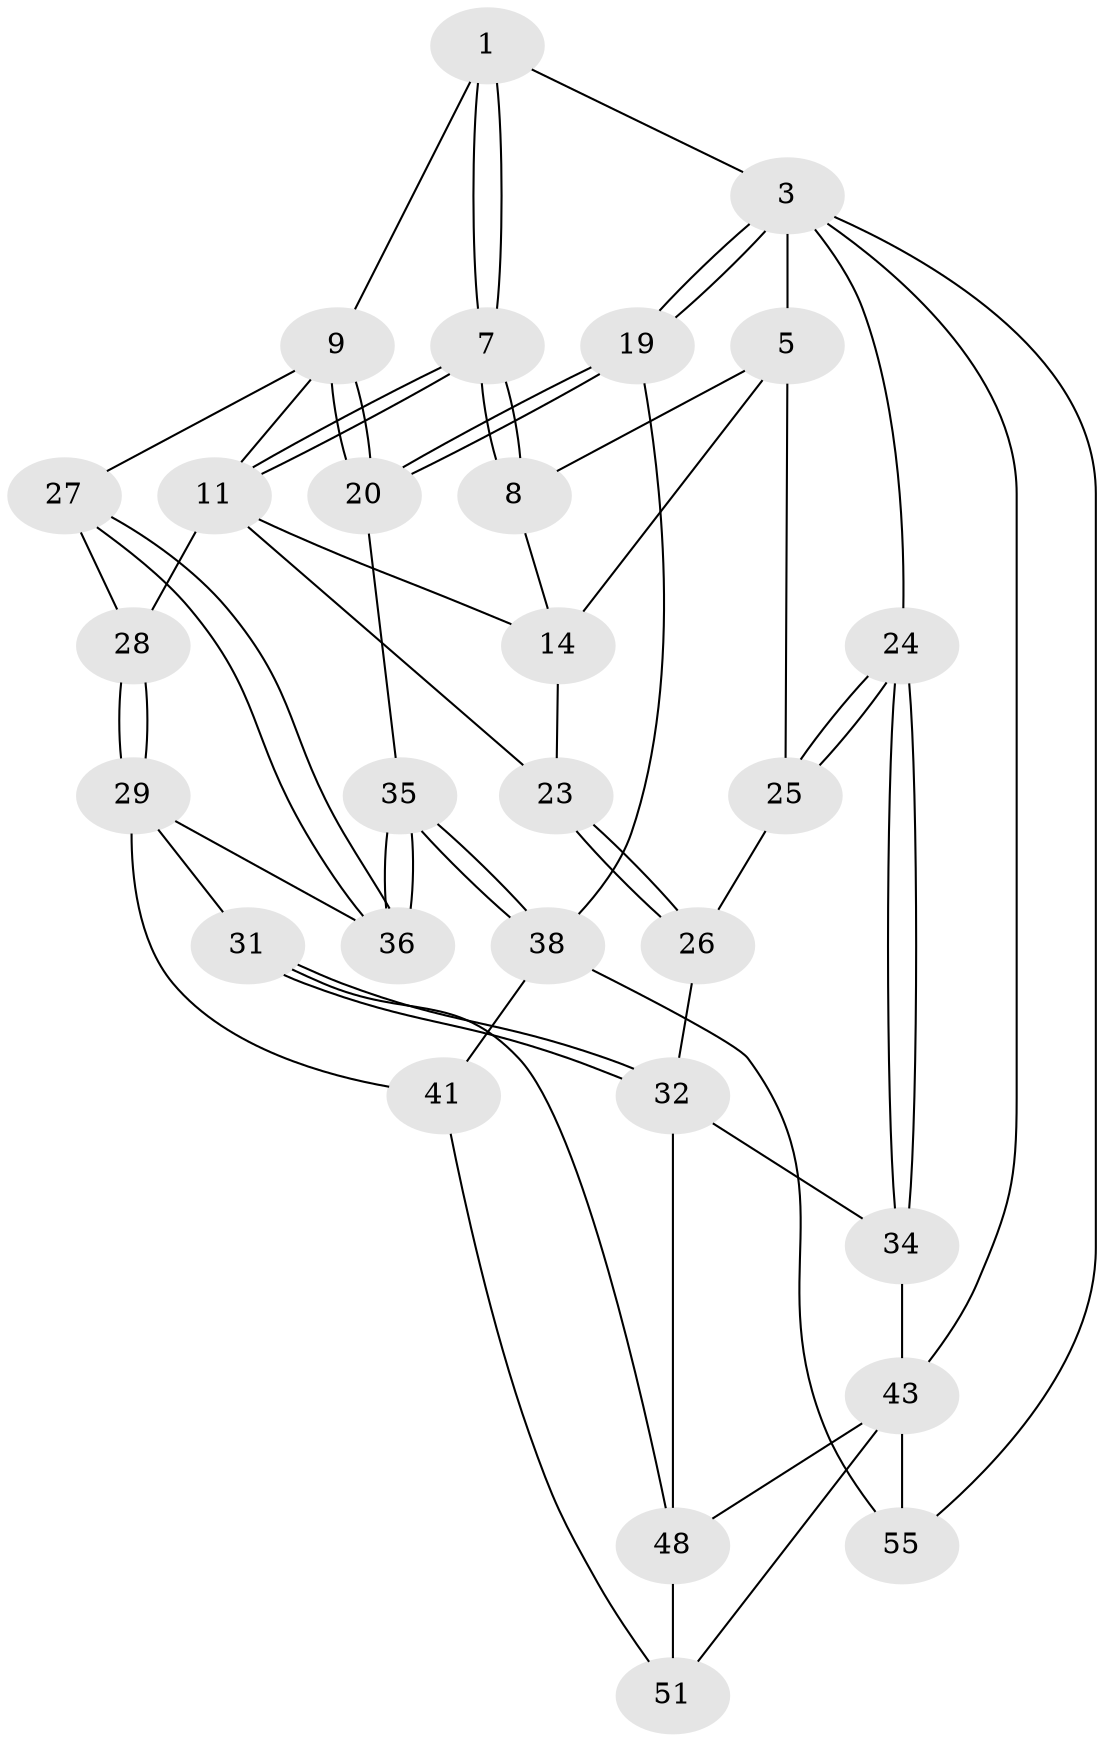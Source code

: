 // original degree distribution, {3: 0.03571428571428571, 4: 0.23214285714285715, 6: 0.19642857142857142, 5: 0.5357142857142857}
// Generated by graph-tools (version 1.1) at 2025/17/03/09/25 04:17:20]
// undirected, 28 vertices, 63 edges
graph export_dot {
graph [start="1"]
  node [color=gray90,style=filled];
  1 [pos="+0.6560024538349396+0",super="+2"];
  3 [pos="+1+0",super="+54+4"];
  5 [pos="+0+0",super="+6+13"];
  7 [pos="+0.5553143783147694+0.15937042106210877"];
  8 [pos="+0.394869144159059+0.11480224782393465",super="+12"];
  9 [pos="+0.8024637307608599+0.19280284877334908",super="+10"];
  11 [pos="+0.5865379178669485+0.21936644861282006",super="+17"];
  14 [pos="+0.30816402064003384+0.19529977930576148",super="+15"];
  19 [pos="+1+0.3645113982305197",super="+37"];
  20 [pos="+0.9990986612096381+0.36581929273654434",super="+21"];
  23 [pos="+0.29404769649206325+0.4030170838299765"];
  24 [pos="+0+0.4029968292042714"];
  25 [pos="+0.09339590196285805+0.345298185964674"];
  26 [pos="+0.28696600688282925+0.4324713148244682"];
  27 [pos="+0.7056870329608799+0.4481613727868329"];
  28 [pos="+0.5581163311152606+0.4664672664300644"];
  29 [pos="+0.5213503430964688+0.5517527191375371",super="+39+30"];
  31 [pos="+0.42258628604519954+0.609046880255102",super="+47"];
  32 [pos="+0.33472086789805927+0.5462759223306155",super="+33+45"];
  34 [pos="+0+0.4864307948994012",super="+42"];
  35 [pos="+0.8322014074183693+0.6256221678568146"];
  36 [pos="+0.7552621324869428+0.6073880709230508"];
  38 [pos="+0.8704333325088317+0.7469730780829174",super="+40"];
  41 [pos="+0.7126058137899408+0.7471719088993043",super="+49"];
  43 [pos="+0+0.8026185841598741",super="+44"];
  48 [pos="+0.2000962109168382+0.7761235645672098",super="+52"];
  51 [pos="+0.28691796709505+0.943982792117407"];
  55 [pos="+0.6700121191508007+1"];
  1 -- 7;
  1 -- 7;
  1 -- 3;
  1 -- 9;
  3 -- 19 [weight=2];
  3 -- 19;
  3 -- 55;
  3 -- 24;
  3 -- 5;
  3 -- 43 [weight=2];
  5 -- 8 [weight=2];
  5 -- 25;
  5 -- 14;
  7 -- 8;
  7 -- 8;
  7 -- 11;
  7 -- 11;
  8 -- 14;
  9 -- 20 [weight=2];
  9 -- 20;
  9 -- 11;
  9 -- 27;
  11 -- 28;
  11 -- 14;
  11 -- 23;
  14 -- 23;
  19 -- 20;
  19 -- 20;
  19 -- 38;
  20 -- 35;
  23 -- 26;
  23 -- 26;
  24 -- 25;
  24 -- 25;
  24 -- 34;
  24 -- 34;
  25 -- 26;
  26 -- 32;
  27 -- 28;
  27 -- 36;
  27 -- 36;
  28 -- 29;
  28 -- 29;
  29 -- 41 [weight=2];
  29 -- 36;
  29 -- 31;
  31 -- 32 [weight=2];
  31 -- 32;
  31 -- 48;
  32 -- 34 [weight=2];
  32 -- 48;
  34 -- 43;
  35 -- 36;
  35 -- 36;
  35 -- 38;
  35 -- 38;
  38 -- 41 [weight=2];
  38 -- 55;
  41 -- 51;
  43 -- 51;
  43 -- 55;
  43 -- 48;
  48 -- 51;
}
